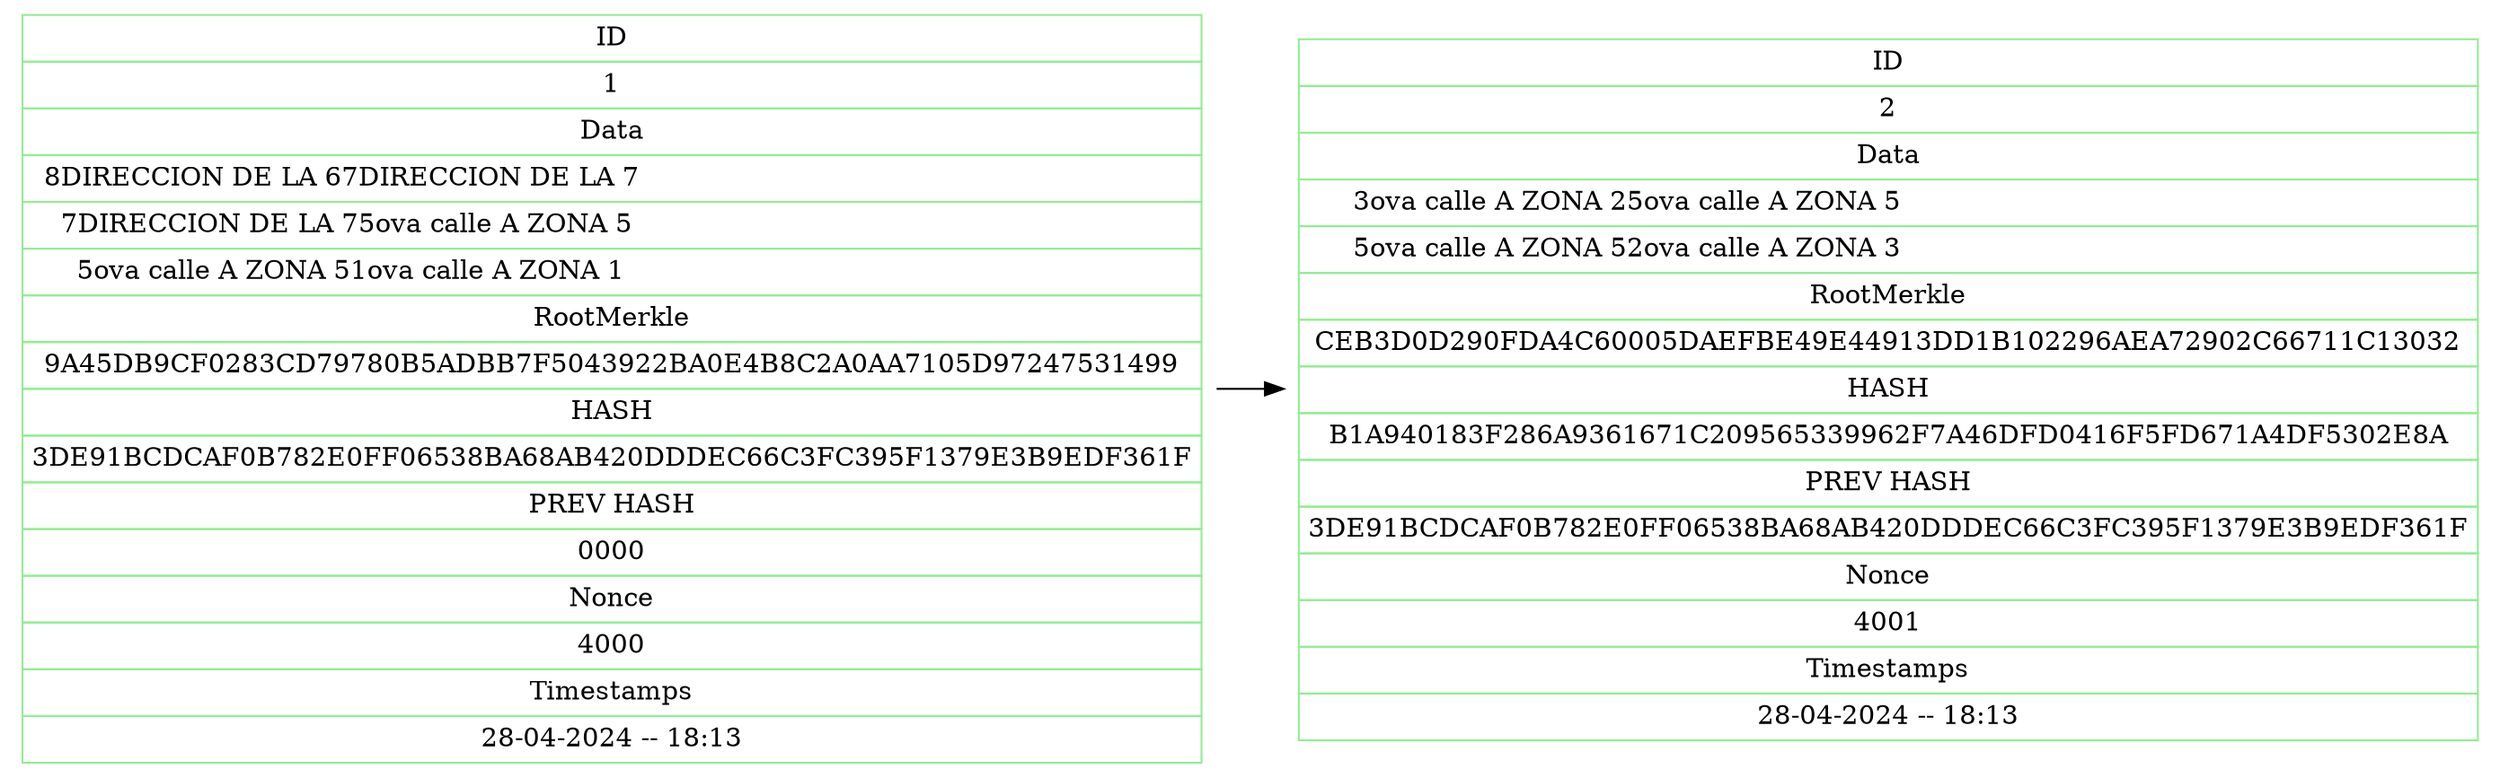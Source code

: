 digraph blockchain {
    rankdir=LR;
 node [shape=plaintext, color= lightgreen; ];
node2[label=<<TABLE BORDER="0" CELLBORDER="1" CELLSPACING="0" CELLPADDING="4">
        <TR><TD>ID</TD></TR>
        <TR><TD>2</TD></TR>
        <TR><TD>Data</TD></TR>
        <TR><TD>3ova calle A ZONA 25ova calle A ZONA 5                                                              </TD></TR>        <TR><TD>5ova calle A ZONA 52ova calle A ZONA 3                                                              </TD></TR>
        <TR><TD>RootMerkle</TD></TR>
        <TR><TD>CEB3D0D290FDA4C60005DAEFBE49E44913DD1B102296AEA72902C66711C13032</TD></TR>
        <TR><TD>HASH</TD></TR>
        <TR><TD>B1A940183F286A9361671C209565339962F7A46DFD0416F5FD671A4DF5302E8A</TD></TR>
        <TR><TD>PREV HASH</TD></TR>
        <TR><TD>3DE91BCDCAF0B782E0FF06538BA68AB420DDDEC66C3FC395F1379E3B9EDF361F</TD></TR>
        <TR><TD>Nonce</TD></TR>
        <TR><TD>4001</TD></TR>
        <TR><TD>Timestamps</TD></TR>
        <TR><TD>28-04-2024 -- 18:13</TD></TR>
    </TABLE>>];
    node1 -> node2;
node1[label=<<TABLE BORDER="0" CELLBORDER="1" CELLSPACING="0" CELLPADDING="4">
        <TR><TD>ID</TD></TR>
        <TR><TD>1</TD></TR>
        <TR><TD>Data</TD></TR>
        <TR><TD>8DIRECCION DE LA 67DIRECCION DE LA 7                                                                </TD></TR>        <TR><TD>7DIRECCION DE LA 75ova calle A ZONA 5                                                               </TD></TR>        <TR><TD>5ova calle A ZONA 51ova calle A ZONA 1                                                              </TD></TR>
        <TR><TD>RootMerkle</TD></TR>
        <TR><TD>9A45DB9CF0283CD79780B5ADBB7F5043922BA0E4B8C2A0AA7105D97247531499</TD></TR>
        <TR><TD>HASH</TD></TR>
        <TR><TD>3DE91BCDCAF0B782E0FF06538BA68AB420DDDEC66C3FC395F1379E3B9EDF361F</TD></TR>
        <TR><TD>PREV HASH</TD></TR>
        <TR><TD>0000</TD></TR>
        <TR><TD>Nonce</TD></TR>
        <TR><TD>4000</TD></TR>
        <TR><TD>Timestamps</TD></TR>
        <TR><TD>28-04-2024 -- 18:13</TD></TR>
    </TABLE>>];
}
